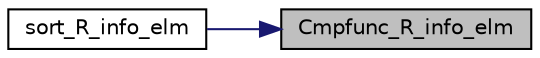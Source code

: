 digraph "Cmpfunc_R_info_elm"
{
 // LATEX_PDF_SIZE
  edge [fontname="Helvetica",fontsize="10",labelfontname="Helvetica",labelfontsize="10"];
  node [fontname="Helvetica",fontsize="10",shape=record];
  rankdir="RL";
  Node1 [label="Cmpfunc_R_info_elm",height=0.2,width=0.4,color="black", fillcolor="grey75", style="filled", fontcolor="black",tooltip=" "];
  Node1 -> Node2 [dir="back",color="midnightblue",fontsize="10",style="solid",fontname="Helvetica"];
  Node2 [label="sort_R_info_elm",height=0.2,width=0.4,color="black", fillcolor="white", style="filled",URL="$sec__structs_8c.html#a54f65edbbb97c0a92697977319ed4fd4",tooltip=" "];
}
